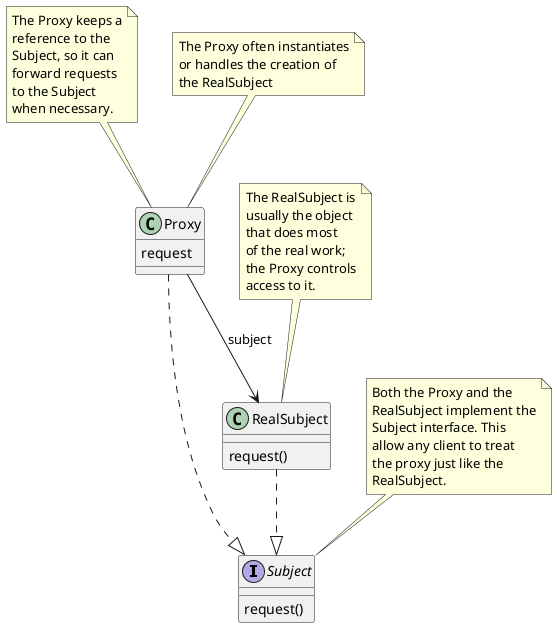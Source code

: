 @startuml

interface Subject {
request()
}

class RealSubject {
request()
}

class Proxy {
request
}

Proxy --> RealSubject : subject
RealSubject ..|> Subject
Proxy ..|> Subject

note "Both the Proxy and the\nRealSubject implement the\nSubject interface. This\nallow any client to treat\nthe proxy just like the\nRealSubject." as N1
note "The RealSubject is\nusually the object\nthat does most\nof the real work;\nthe Proxy controls\naccess to it." as N2
note "The Proxy keeps a\nreference to the\nSubject, so it can\nforward requests\nto the Subject\nwhen necessary." as N3
note "The Proxy often instantiates\nor handles the creation of\nthe RealSubject" as N4

N1 .. Subject
N2 .. RealSubject
N3 .. Proxy
N4 .. Proxy

@enduml